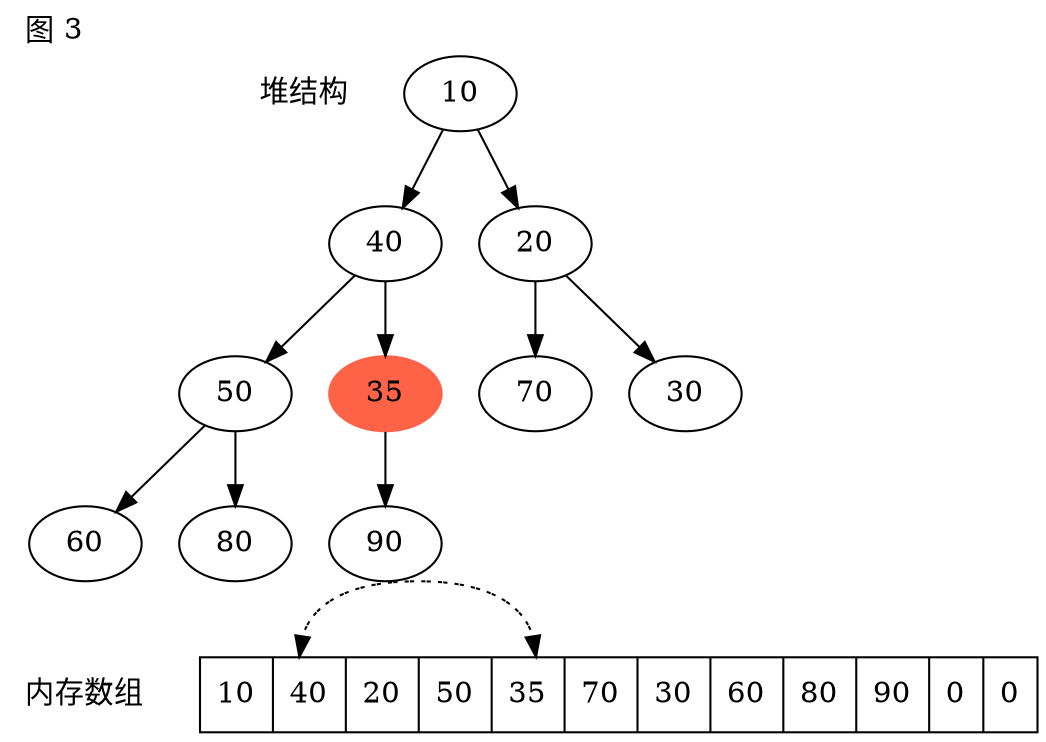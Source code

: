 digraph g{
label="图 3";
labeljust=l;
labelloc=t;

{
l1[label="堆结构",shape="plaintext"];
n0[label=10];
n1[label=40];
n2[label=20];
n3[label=50];
n4[label=90];
n5[label=70];
n6[label=30];
n7[label=60];
n8[label=80];
n9[label=35,style = filled,color="tomato"];
n0->{n1,n2};
n1->{n3,n9};
n2->{n5,n6};
n3->{n7,n8};
n9->n4;
}

{
rank="sink";
l2[label="内存数组",shape="plaintext"];
arr[label="10 | <f1> 40 | 20 | 50 | <f2> 35 | 70 | 30 | 60 | 80 | 90 | 0 | 0 ", shape="record"];
arr:f1->arr:f2[style="dotted"];
arr:f2->arr:f1[style="dotted"];
}

}

